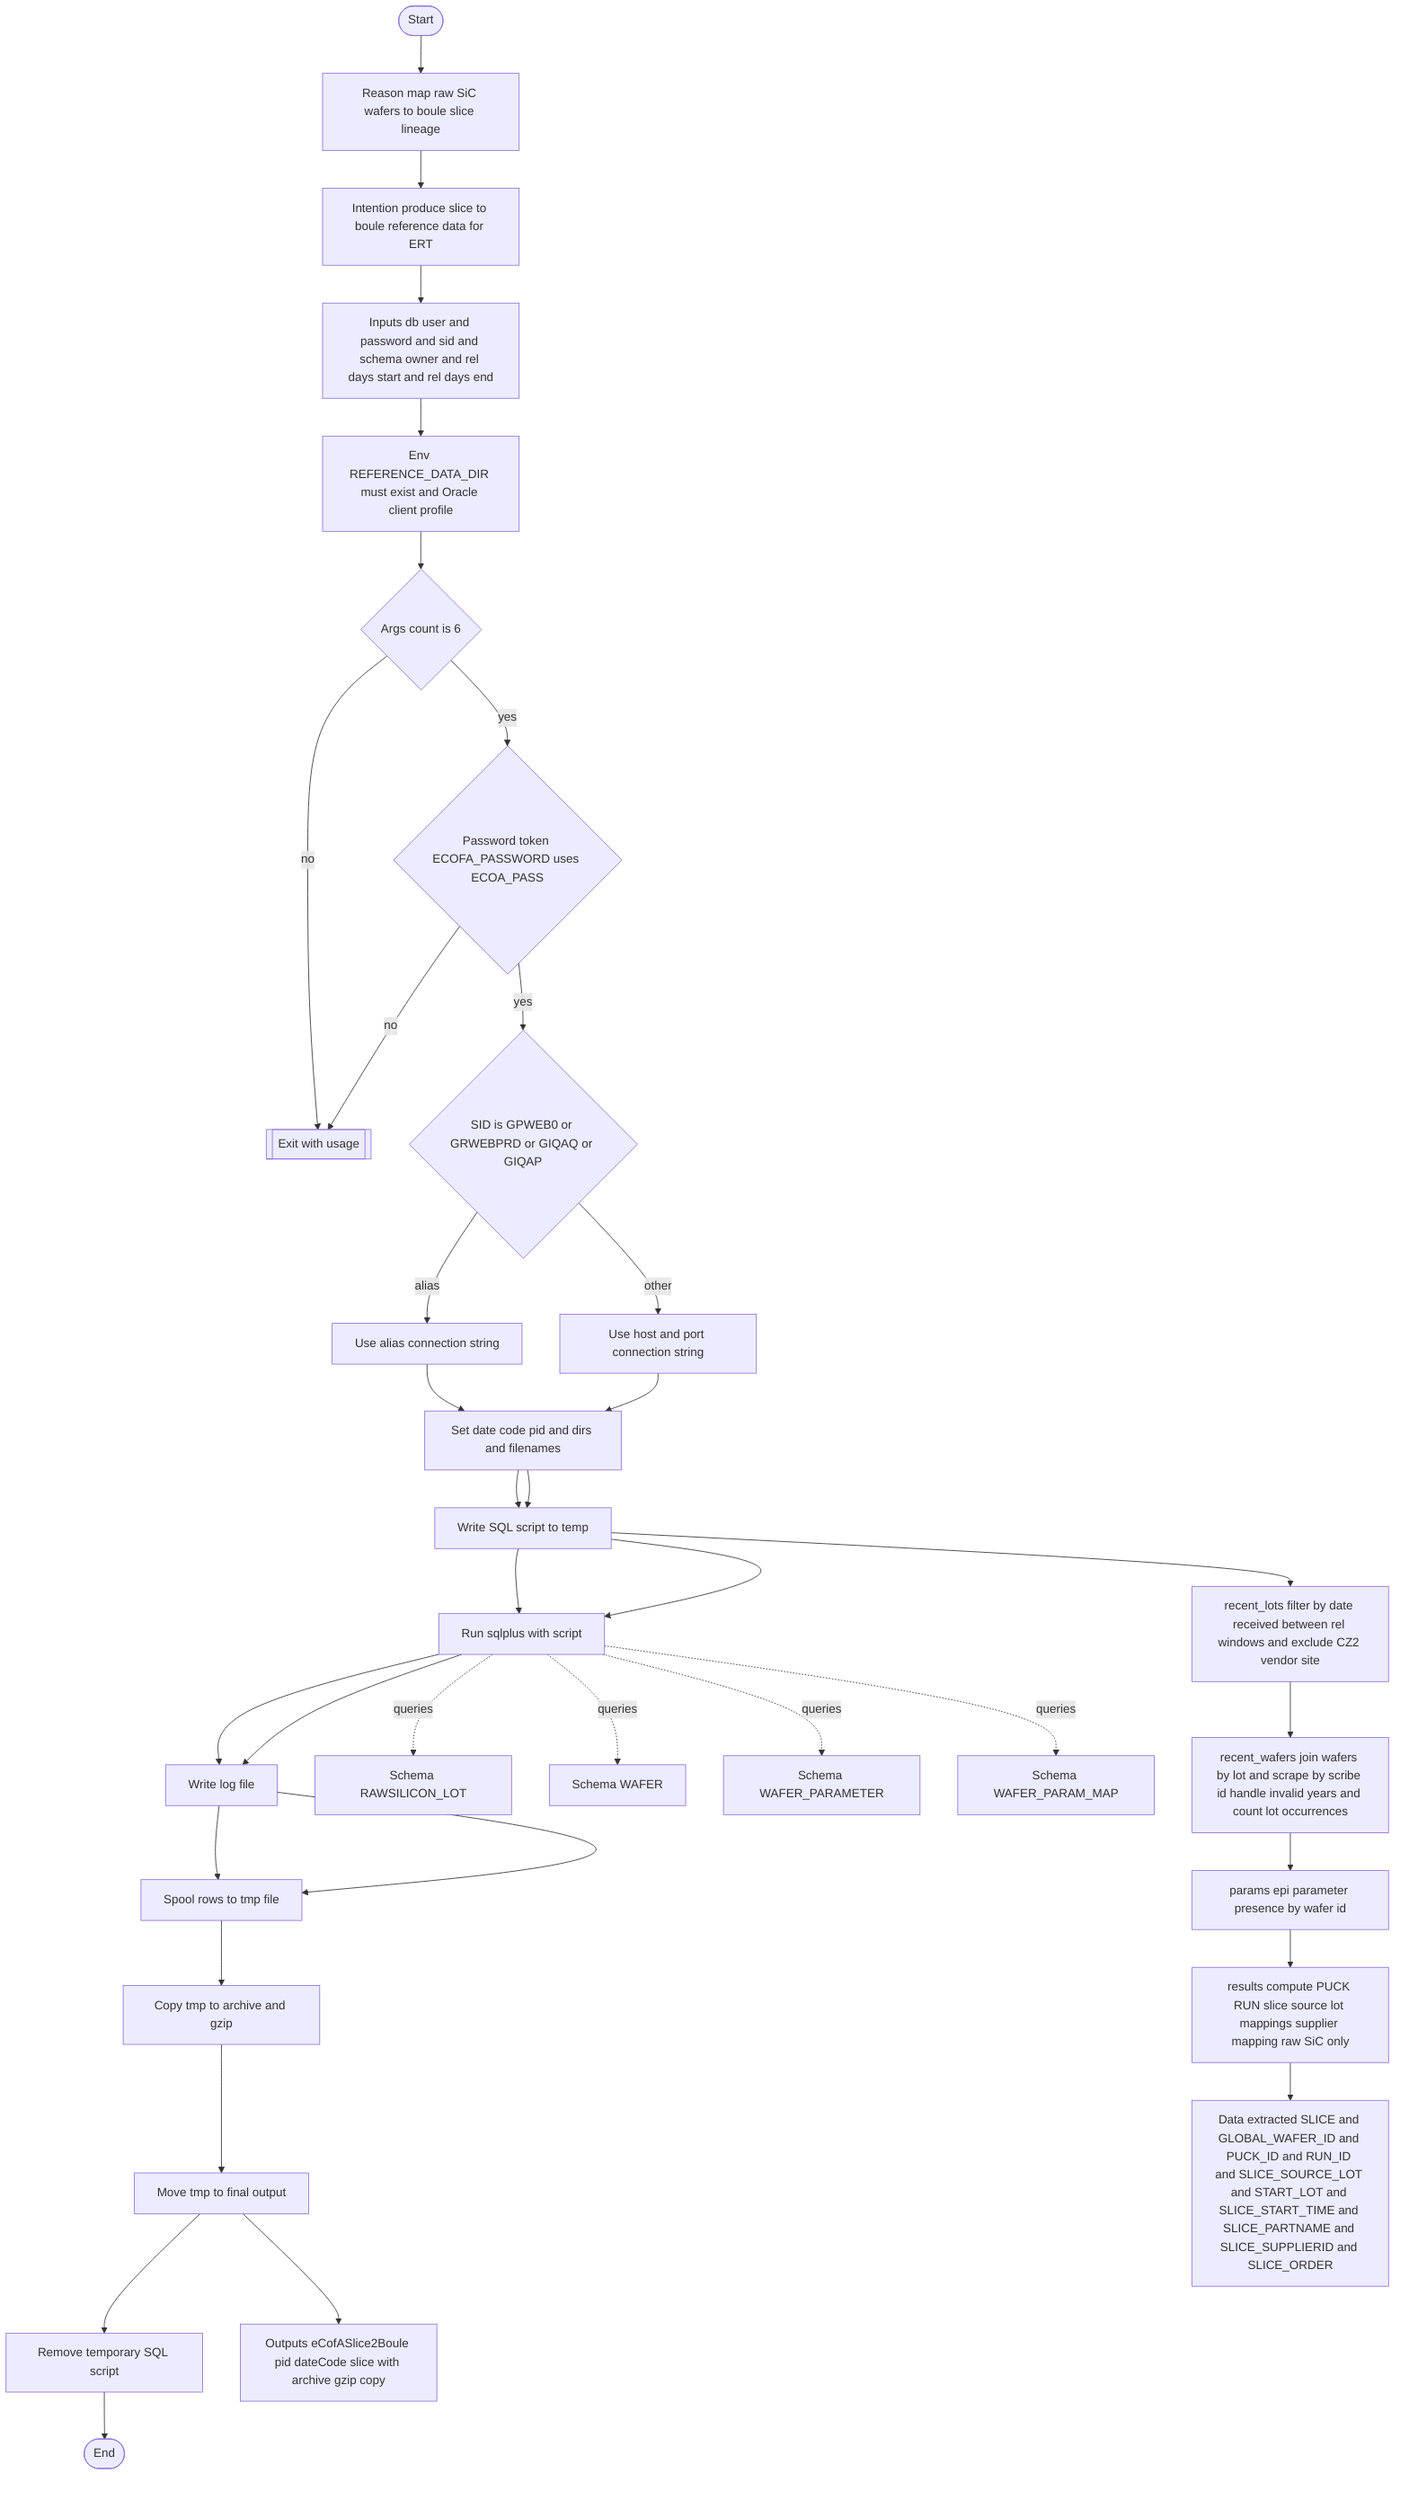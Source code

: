 %% eCofA Slice to Boule Extraction Flow
%% Source refb_ingest/get_eCofA_SliceToBoule.sh
%% Keep labels simple to avoid render errors

flowchart TD
  A([Start])
  RZ[Reason map raw SiC wafers to boule slice lineage]
  IT[Intention produce slice to boule reference data for ERT]

  INP[Inputs db user and password and sid and schema owner and rel days start and rel days end]
  ENV[Env REFERENCE_DATA_DIR must exist and Oracle client profile]
  VARGS{Args count is 6}
  VPW{Password token ECOFA_PASSWORD uses ECOA_PASS}
  UX[[Exit with usage]]

  CONN{SID is GPWEB0 or GRWEBPRD or GIQAQ or GIQAP}
  CONN1[Use alias connection string]
  CONN2[Use host and port connection string]

  VARS[Set date code pid and dirs and filenames]
  MKSQL[Write SQL script to temp]
  RUN[Run sqlplus with script]
  LOG[Write log file]
  SPOOL[Spool rows to tmp file]
  ARCH[Copy tmp to archive and gzip]
  MOVE[Move tmp to final output]
  CLEAN[Remove temporary SQL script]
  ENDN([End])

  %% eCofA tables used
  T1[Schema RAWSILICON_LOT]
  T2[Schema WAFER]
  T3[Schema WAFER_PARAMETER]
  T4[Schema WAFER_PARAM_MAP]

  %% Query pipeline
  Q1[recent_lots filter by date received between rel windows and exclude CZ2 vendor site]
  Q2[recent_wafers join wafers by lot and scrape by scribe id handle invalid years and count lot occurrences]
  Q3[params epi parameter presence by wafer id]
  Q4[results compute PUCK RUN slice source lot mappings supplier mapping raw SiC only]

  DATA[Data extracted SLICE and GLOBAL_WAFER_ID and PUCK_ID and RUN_ID and SLICE_SOURCE_LOT and START_LOT and SLICE_START_TIME and SLICE_PARTNAME and SLICE_SUPPLIERID and SLICE_ORDER]
  OUTS[Outputs eCofASlice2Boule pid dateCode slice with archive gzip copy]

  A --> RZ --> IT --> INP --> ENV --> VARGS
  VARGS -- no --> UX
  VARGS -- yes --> VPW
  VPW -- no --> UX
  VPW -- yes --> CONN
  CONN -- alias --> CONN1 --> VARS --> MKSQL --> RUN --> LOG --> SPOOL
  CONN -- other --> CONN2 --> VARS --> MKSQL --> RUN --> LOG --> SPOOL
  SPOOL --> ARCH --> MOVE --> CLEAN --> ENDN

  %% Tables referenced
  RUN -. queries .-> T1
  RUN -. queries .-> T2
  RUN -. queries .-> T3
  RUN -. queries .-> T4

  %% CTE pipeline
  MKSQL --> Q1 --> Q2 --> Q3 --> Q4 --> DATA
  MOVE --> OUTS
